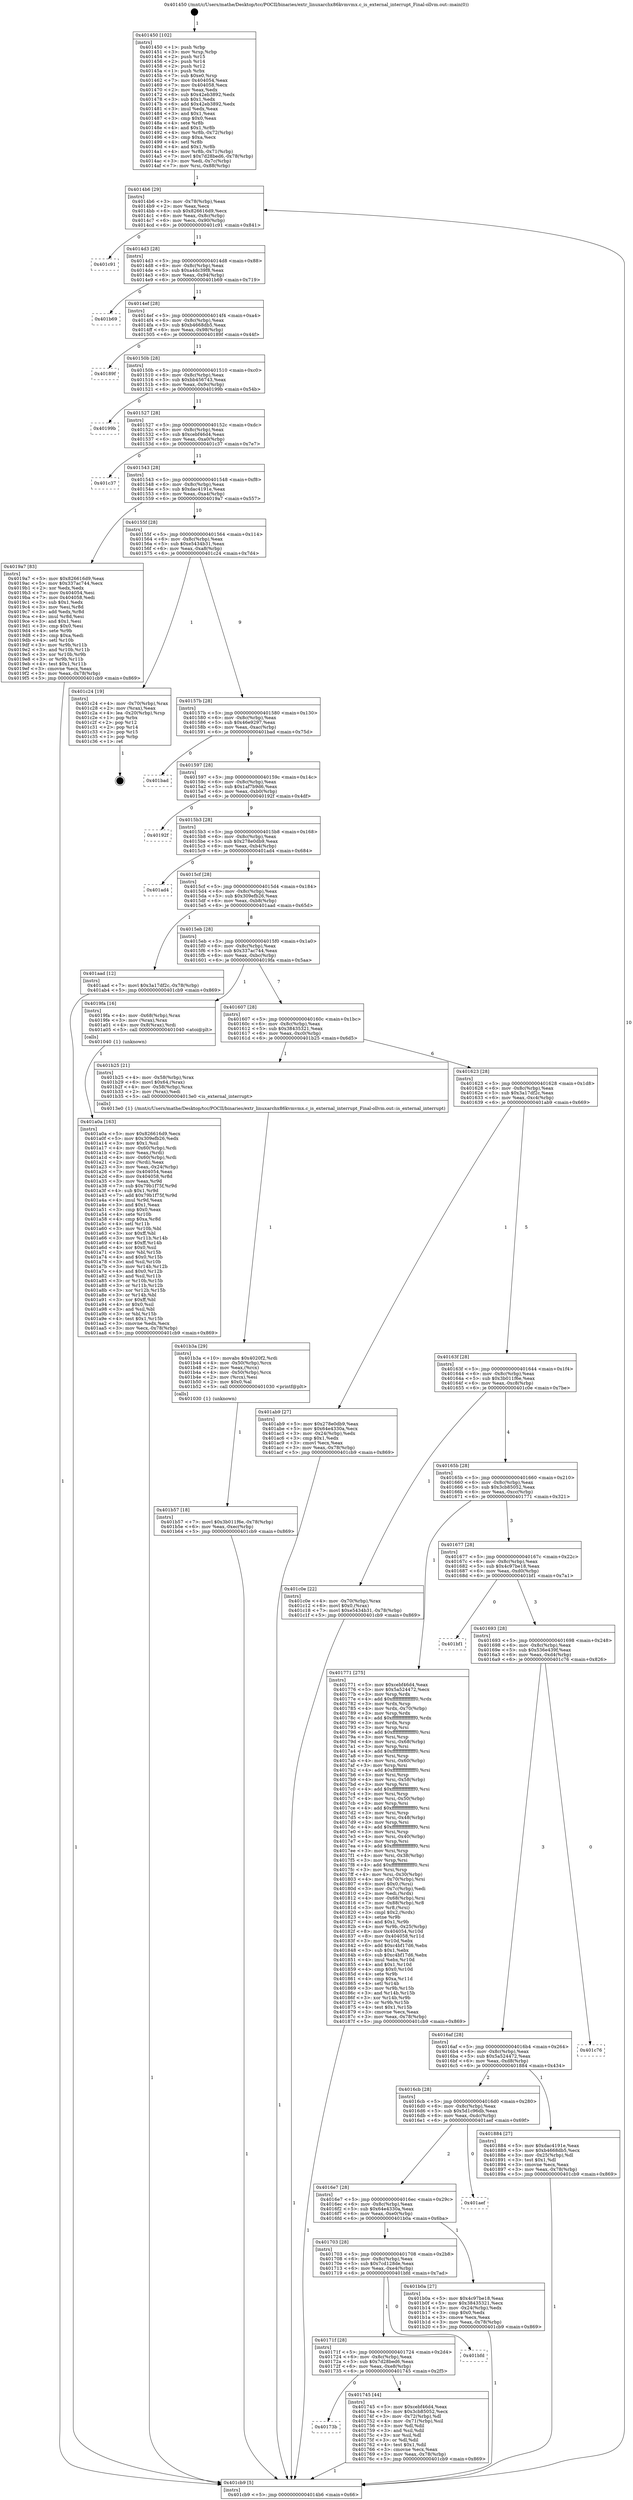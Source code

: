 digraph "0x401450" {
  label = "0x401450 (/mnt/c/Users/mathe/Desktop/tcc/POCII/binaries/extr_linuxarchx86kvmvmx.c_is_external_interrupt_Final-ollvm.out::main(0))"
  labelloc = "t"
  node[shape=record]

  Entry [label="",width=0.3,height=0.3,shape=circle,fillcolor=black,style=filled]
  "0x4014b6" [label="{
     0x4014b6 [29]\l
     | [instrs]\l
     &nbsp;&nbsp;0x4014b6 \<+3\>: mov -0x78(%rbp),%eax\l
     &nbsp;&nbsp;0x4014b9 \<+2\>: mov %eax,%ecx\l
     &nbsp;&nbsp;0x4014bb \<+6\>: sub $0x826616d9,%ecx\l
     &nbsp;&nbsp;0x4014c1 \<+6\>: mov %eax,-0x8c(%rbp)\l
     &nbsp;&nbsp;0x4014c7 \<+6\>: mov %ecx,-0x90(%rbp)\l
     &nbsp;&nbsp;0x4014cd \<+6\>: je 0000000000401c91 \<main+0x841\>\l
  }"]
  "0x401c91" [label="{
     0x401c91\l
  }", style=dashed]
  "0x4014d3" [label="{
     0x4014d3 [28]\l
     | [instrs]\l
     &nbsp;&nbsp;0x4014d3 \<+5\>: jmp 00000000004014d8 \<main+0x88\>\l
     &nbsp;&nbsp;0x4014d8 \<+6\>: mov -0x8c(%rbp),%eax\l
     &nbsp;&nbsp;0x4014de \<+5\>: sub $0xa4dc39f8,%eax\l
     &nbsp;&nbsp;0x4014e3 \<+6\>: mov %eax,-0x94(%rbp)\l
     &nbsp;&nbsp;0x4014e9 \<+6\>: je 0000000000401b69 \<main+0x719\>\l
  }"]
  Exit [label="",width=0.3,height=0.3,shape=circle,fillcolor=black,style=filled,peripheries=2]
  "0x401b69" [label="{
     0x401b69\l
  }", style=dashed]
  "0x4014ef" [label="{
     0x4014ef [28]\l
     | [instrs]\l
     &nbsp;&nbsp;0x4014ef \<+5\>: jmp 00000000004014f4 \<main+0xa4\>\l
     &nbsp;&nbsp;0x4014f4 \<+6\>: mov -0x8c(%rbp),%eax\l
     &nbsp;&nbsp;0x4014fa \<+5\>: sub $0xb4668db5,%eax\l
     &nbsp;&nbsp;0x4014ff \<+6\>: mov %eax,-0x98(%rbp)\l
     &nbsp;&nbsp;0x401505 \<+6\>: je 000000000040189f \<main+0x44f\>\l
  }"]
  "0x401b57" [label="{
     0x401b57 [18]\l
     | [instrs]\l
     &nbsp;&nbsp;0x401b57 \<+7\>: movl $0x3b011f6e,-0x78(%rbp)\l
     &nbsp;&nbsp;0x401b5e \<+6\>: mov %eax,-0xec(%rbp)\l
     &nbsp;&nbsp;0x401b64 \<+5\>: jmp 0000000000401cb9 \<main+0x869\>\l
  }"]
  "0x40189f" [label="{
     0x40189f\l
  }", style=dashed]
  "0x40150b" [label="{
     0x40150b [28]\l
     | [instrs]\l
     &nbsp;&nbsp;0x40150b \<+5\>: jmp 0000000000401510 \<main+0xc0\>\l
     &nbsp;&nbsp;0x401510 \<+6\>: mov -0x8c(%rbp),%eax\l
     &nbsp;&nbsp;0x401516 \<+5\>: sub $0xbb456743,%eax\l
     &nbsp;&nbsp;0x40151b \<+6\>: mov %eax,-0x9c(%rbp)\l
     &nbsp;&nbsp;0x401521 \<+6\>: je 000000000040199b \<main+0x54b\>\l
  }"]
  "0x401b3a" [label="{
     0x401b3a [29]\l
     | [instrs]\l
     &nbsp;&nbsp;0x401b3a \<+10\>: movabs $0x4020f2,%rdi\l
     &nbsp;&nbsp;0x401b44 \<+4\>: mov -0x50(%rbp),%rcx\l
     &nbsp;&nbsp;0x401b48 \<+2\>: mov %eax,(%rcx)\l
     &nbsp;&nbsp;0x401b4a \<+4\>: mov -0x50(%rbp),%rcx\l
     &nbsp;&nbsp;0x401b4e \<+2\>: mov (%rcx),%esi\l
     &nbsp;&nbsp;0x401b50 \<+2\>: mov $0x0,%al\l
     &nbsp;&nbsp;0x401b52 \<+5\>: call 0000000000401030 \<printf@plt\>\l
     | [calls]\l
     &nbsp;&nbsp;0x401030 \{1\} (unknown)\l
  }"]
  "0x40199b" [label="{
     0x40199b\l
  }", style=dashed]
  "0x401527" [label="{
     0x401527 [28]\l
     | [instrs]\l
     &nbsp;&nbsp;0x401527 \<+5\>: jmp 000000000040152c \<main+0xdc\>\l
     &nbsp;&nbsp;0x40152c \<+6\>: mov -0x8c(%rbp),%eax\l
     &nbsp;&nbsp;0x401532 \<+5\>: sub $0xcebf46d4,%eax\l
     &nbsp;&nbsp;0x401537 \<+6\>: mov %eax,-0xa0(%rbp)\l
     &nbsp;&nbsp;0x40153d \<+6\>: je 0000000000401c37 \<main+0x7e7\>\l
  }"]
  "0x401a0a" [label="{
     0x401a0a [163]\l
     | [instrs]\l
     &nbsp;&nbsp;0x401a0a \<+5\>: mov $0x826616d9,%ecx\l
     &nbsp;&nbsp;0x401a0f \<+5\>: mov $0x309efb26,%edx\l
     &nbsp;&nbsp;0x401a14 \<+3\>: mov $0x1,%sil\l
     &nbsp;&nbsp;0x401a17 \<+4\>: mov -0x60(%rbp),%rdi\l
     &nbsp;&nbsp;0x401a1b \<+2\>: mov %eax,(%rdi)\l
     &nbsp;&nbsp;0x401a1d \<+4\>: mov -0x60(%rbp),%rdi\l
     &nbsp;&nbsp;0x401a21 \<+2\>: mov (%rdi),%eax\l
     &nbsp;&nbsp;0x401a23 \<+3\>: mov %eax,-0x24(%rbp)\l
     &nbsp;&nbsp;0x401a26 \<+7\>: mov 0x404054,%eax\l
     &nbsp;&nbsp;0x401a2d \<+8\>: mov 0x404058,%r8d\l
     &nbsp;&nbsp;0x401a35 \<+3\>: mov %eax,%r9d\l
     &nbsp;&nbsp;0x401a38 \<+7\>: sub $0x79b1f75f,%r9d\l
     &nbsp;&nbsp;0x401a3f \<+4\>: sub $0x1,%r9d\l
     &nbsp;&nbsp;0x401a43 \<+7\>: add $0x79b1f75f,%r9d\l
     &nbsp;&nbsp;0x401a4a \<+4\>: imul %r9d,%eax\l
     &nbsp;&nbsp;0x401a4e \<+3\>: and $0x1,%eax\l
     &nbsp;&nbsp;0x401a51 \<+3\>: cmp $0x0,%eax\l
     &nbsp;&nbsp;0x401a54 \<+4\>: sete %r10b\l
     &nbsp;&nbsp;0x401a58 \<+4\>: cmp $0xa,%r8d\l
     &nbsp;&nbsp;0x401a5c \<+4\>: setl %r11b\l
     &nbsp;&nbsp;0x401a60 \<+3\>: mov %r10b,%bl\l
     &nbsp;&nbsp;0x401a63 \<+3\>: xor $0xff,%bl\l
     &nbsp;&nbsp;0x401a66 \<+3\>: mov %r11b,%r14b\l
     &nbsp;&nbsp;0x401a69 \<+4\>: xor $0xff,%r14b\l
     &nbsp;&nbsp;0x401a6d \<+4\>: xor $0x0,%sil\l
     &nbsp;&nbsp;0x401a71 \<+3\>: mov %bl,%r15b\l
     &nbsp;&nbsp;0x401a74 \<+4\>: and $0x0,%r15b\l
     &nbsp;&nbsp;0x401a78 \<+3\>: and %sil,%r10b\l
     &nbsp;&nbsp;0x401a7b \<+3\>: mov %r14b,%r12b\l
     &nbsp;&nbsp;0x401a7e \<+4\>: and $0x0,%r12b\l
     &nbsp;&nbsp;0x401a82 \<+3\>: and %sil,%r11b\l
     &nbsp;&nbsp;0x401a85 \<+3\>: or %r10b,%r15b\l
     &nbsp;&nbsp;0x401a88 \<+3\>: or %r11b,%r12b\l
     &nbsp;&nbsp;0x401a8b \<+3\>: xor %r12b,%r15b\l
     &nbsp;&nbsp;0x401a8e \<+3\>: or %r14b,%bl\l
     &nbsp;&nbsp;0x401a91 \<+3\>: xor $0xff,%bl\l
     &nbsp;&nbsp;0x401a94 \<+4\>: or $0x0,%sil\l
     &nbsp;&nbsp;0x401a98 \<+3\>: and %sil,%bl\l
     &nbsp;&nbsp;0x401a9b \<+3\>: or %bl,%r15b\l
     &nbsp;&nbsp;0x401a9e \<+4\>: test $0x1,%r15b\l
     &nbsp;&nbsp;0x401aa2 \<+3\>: cmovne %edx,%ecx\l
     &nbsp;&nbsp;0x401aa5 \<+3\>: mov %ecx,-0x78(%rbp)\l
     &nbsp;&nbsp;0x401aa8 \<+5\>: jmp 0000000000401cb9 \<main+0x869\>\l
  }"]
  "0x401c37" [label="{
     0x401c37\l
  }", style=dashed]
  "0x401543" [label="{
     0x401543 [28]\l
     | [instrs]\l
     &nbsp;&nbsp;0x401543 \<+5\>: jmp 0000000000401548 \<main+0xf8\>\l
     &nbsp;&nbsp;0x401548 \<+6\>: mov -0x8c(%rbp),%eax\l
     &nbsp;&nbsp;0x40154e \<+5\>: sub $0xdac4191e,%eax\l
     &nbsp;&nbsp;0x401553 \<+6\>: mov %eax,-0xa4(%rbp)\l
     &nbsp;&nbsp;0x401559 \<+6\>: je 00000000004019a7 \<main+0x557\>\l
  }"]
  "0x401450" [label="{
     0x401450 [102]\l
     | [instrs]\l
     &nbsp;&nbsp;0x401450 \<+1\>: push %rbp\l
     &nbsp;&nbsp;0x401451 \<+3\>: mov %rsp,%rbp\l
     &nbsp;&nbsp;0x401454 \<+2\>: push %r15\l
     &nbsp;&nbsp;0x401456 \<+2\>: push %r14\l
     &nbsp;&nbsp;0x401458 \<+2\>: push %r12\l
     &nbsp;&nbsp;0x40145a \<+1\>: push %rbx\l
     &nbsp;&nbsp;0x40145b \<+7\>: sub $0xe0,%rsp\l
     &nbsp;&nbsp;0x401462 \<+7\>: mov 0x404054,%eax\l
     &nbsp;&nbsp;0x401469 \<+7\>: mov 0x404058,%ecx\l
     &nbsp;&nbsp;0x401470 \<+2\>: mov %eax,%edx\l
     &nbsp;&nbsp;0x401472 \<+6\>: sub $0x42eb3892,%edx\l
     &nbsp;&nbsp;0x401478 \<+3\>: sub $0x1,%edx\l
     &nbsp;&nbsp;0x40147b \<+6\>: add $0x42eb3892,%edx\l
     &nbsp;&nbsp;0x401481 \<+3\>: imul %edx,%eax\l
     &nbsp;&nbsp;0x401484 \<+3\>: and $0x1,%eax\l
     &nbsp;&nbsp;0x401487 \<+3\>: cmp $0x0,%eax\l
     &nbsp;&nbsp;0x40148a \<+4\>: sete %r8b\l
     &nbsp;&nbsp;0x40148e \<+4\>: and $0x1,%r8b\l
     &nbsp;&nbsp;0x401492 \<+4\>: mov %r8b,-0x72(%rbp)\l
     &nbsp;&nbsp;0x401496 \<+3\>: cmp $0xa,%ecx\l
     &nbsp;&nbsp;0x401499 \<+4\>: setl %r8b\l
     &nbsp;&nbsp;0x40149d \<+4\>: and $0x1,%r8b\l
     &nbsp;&nbsp;0x4014a1 \<+4\>: mov %r8b,-0x71(%rbp)\l
     &nbsp;&nbsp;0x4014a5 \<+7\>: movl $0x7d28bed6,-0x78(%rbp)\l
     &nbsp;&nbsp;0x4014ac \<+3\>: mov %edi,-0x7c(%rbp)\l
     &nbsp;&nbsp;0x4014af \<+7\>: mov %rsi,-0x88(%rbp)\l
  }"]
  "0x4019a7" [label="{
     0x4019a7 [83]\l
     | [instrs]\l
     &nbsp;&nbsp;0x4019a7 \<+5\>: mov $0x826616d9,%eax\l
     &nbsp;&nbsp;0x4019ac \<+5\>: mov $0x337ac744,%ecx\l
     &nbsp;&nbsp;0x4019b1 \<+2\>: xor %edx,%edx\l
     &nbsp;&nbsp;0x4019b3 \<+7\>: mov 0x404054,%esi\l
     &nbsp;&nbsp;0x4019ba \<+7\>: mov 0x404058,%edi\l
     &nbsp;&nbsp;0x4019c1 \<+3\>: sub $0x1,%edx\l
     &nbsp;&nbsp;0x4019c4 \<+3\>: mov %esi,%r8d\l
     &nbsp;&nbsp;0x4019c7 \<+3\>: add %edx,%r8d\l
     &nbsp;&nbsp;0x4019ca \<+4\>: imul %r8d,%esi\l
     &nbsp;&nbsp;0x4019ce \<+3\>: and $0x1,%esi\l
     &nbsp;&nbsp;0x4019d1 \<+3\>: cmp $0x0,%esi\l
     &nbsp;&nbsp;0x4019d4 \<+4\>: sete %r9b\l
     &nbsp;&nbsp;0x4019d8 \<+3\>: cmp $0xa,%edi\l
     &nbsp;&nbsp;0x4019db \<+4\>: setl %r10b\l
     &nbsp;&nbsp;0x4019df \<+3\>: mov %r9b,%r11b\l
     &nbsp;&nbsp;0x4019e2 \<+3\>: and %r10b,%r11b\l
     &nbsp;&nbsp;0x4019e5 \<+3\>: xor %r10b,%r9b\l
     &nbsp;&nbsp;0x4019e8 \<+3\>: or %r9b,%r11b\l
     &nbsp;&nbsp;0x4019eb \<+4\>: test $0x1,%r11b\l
     &nbsp;&nbsp;0x4019ef \<+3\>: cmovne %ecx,%eax\l
     &nbsp;&nbsp;0x4019f2 \<+3\>: mov %eax,-0x78(%rbp)\l
     &nbsp;&nbsp;0x4019f5 \<+5\>: jmp 0000000000401cb9 \<main+0x869\>\l
  }"]
  "0x40155f" [label="{
     0x40155f [28]\l
     | [instrs]\l
     &nbsp;&nbsp;0x40155f \<+5\>: jmp 0000000000401564 \<main+0x114\>\l
     &nbsp;&nbsp;0x401564 \<+6\>: mov -0x8c(%rbp),%eax\l
     &nbsp;&nbsp;0x40156a \<+5\>: sub $0xe5434b31,%eax\l
     &nbsp;&nbsp;0x40156f \<+6\>: mov %eax,-0xa8(%rbp)\l
     &nbsp;&nbsp;0x401575 \<+6\>: je 0000000000401c24 \<main+0x7d4\>\l
  }"]
  "0x401cb9" [label="{
     0x401cb9 [5]\l
     | [instrs]\l
     &nbsp;&nbsp;0x401cb9 \<+5\>: jmp 00000000004014b6 \<main+0x66\>\l
  }"]
  "0x401c24" [label="{
     0x401c24 [19]\l
     | [instrs]\l
     &nbsp;&nbsp;0x401c24 \<+4\>: mov -0x70(%rbp),%rax\l
     &nbsp;&nbsp;0x401c28 \<+2\>: mov (%rax),%eax\l
     &nbsp;&nbsp;0x401c2a \<+4\>: lea -0x20(%rbp),%rsp\l
     &nbsp;&nbsp;0x401c2e \<+1\>: pop %rbx\l
     &nbsp;&nbsp;0x401c2f \<+2\>: pop %r12\l
     &nbsp;&nbsp;0x401c31 \<+2\>: pop %r14\l
     &nbsp;&nbsp;0x401c33 \<+2\>: pop %r15\l
     &nbsp;&nbsp;0x401c35 \<+1\>: pop %rbp\l
     &nbsp;&nbsp;0x401c36 \<+1\>: ret\l
  }"]
  "0x40157b" [label="{
     0x40157b [28]\l
     | [instrs]\l
     &nbsp;&nbsp;0x40157b \<+5\>: jmp 0000000000401580 \<main+0x130\>\l
     &nbsp;&nbsp;0x401580 \<+6\>: mov -0x8c(%rbp),%eax\l
     &nbsp;&nbsp;0x401586 \<+5\>: sub $0x46e9297,%eax\l
     &nbsp;&nbsp;0x40158b \<+6\>: mov %eax,-0xac(%rbp)\l
     &nbsp;&nbsp;0x401591 \<+6\>: je 0000000000401bad \<main+0x75d\>\l
  }"]
  "0x40173b" [label="{
     0x40173b\l
  }", style=dashed]
  "0x401bad" [label="{
     0x401bad\l
  }", style=dashed]
  "0x401597" [label="{
     0x401597 [28]\l
     | [instrs]\l
     &nbsp;&nbsp;0x401597 \<+5\>: jmp 000000000040159c \<main+0x14c\>\l
     &nbsp;&nbsp;0x40159c \<+6\>: mov -0x8c(%rbp),%eax\l
     &nbsp;&nbsp;0x4015a2 \<+5\>: sub $0x1af7b9d6,%eax\l
     &nbsp;&nbsp;0x4015a7 \<+6\>: mov %eax,-0xb0(%rbp)\l
     &nbsp;&nbsp;0x4015ad \<+6\>: je 000000000040192f \<main+0x4df\>\l
  }"]
  "0x401745" [label="{
     0x401745 [44]\l
     | [instrs]\l
     &nbsp;&nbsp;0x401745 \<+5\>: mov $0xcebf46d4,%eax\l
     &nbsp;&nbsp;0x40174a \<+5\>: mov $0x3cb85052,%ecx\l
     &nbsp;&nbsp;0x40174f \<+3\>: mov -0x72(%rbp),%dl\l
     &nbsp;&nbsp;0x401752 \<+4\>: mov -0x71(%rbp),%sil\l
     &nbsp;&nbsp;0x401756 \<+3\>: mov %dl,%dil\l
     &nbsp;&nbsp;0x401759 \<+3\>: and %sil,%dil\l
     &nbsp;&nbsp;0x40175c \<+3\>: xor %sil,%dl\l
     &nbsp;&nbsp;0x40175f \<+3\>: or %dl,%dil\l
     &nbsp;&nbsp;0x401762 \<+4\>: test $0x1,%dil\l
     &nbsp;&nbsp;0x401766 \<+3\>: cmovne %ecx,%eax\l
     &nbsp;&nbsp;0x401769 \<+3\>: mov %eax,-0x78(%rbp)\l
     &nbsp;&nbsp;0x40176c \<+5\>: jmp 0000000000401cb9 \<main+0x869\>\l
  }"]
  "0x40192f" [label="{
     0x40192f\l
  }", style=dashed]
  "0x4015b3" [label="{
     0x4015b3 [28]\l
     | [instrs]\l
     &nbsp;&nbsp;0x4015b3 \<+5\>: jmp 00000000004015b8 \<main+0x168\>\l
     &nbsp;&nbsp;0x4015b8 \<+6\>: mov -0x8c(%rbp),%eax\l
     &nbsp;&nbsp;0x4015be \<+5\>: sub $0x278e0db9,%eax\l
     &nbsp;&nbsp;0x4015c3 \<+6\>: mov %eax,-0xb4(%rbp)\l
     &nbsp;&nbsp;0x4015c9 \<+6\>: je 0000000000401ad4 \<main+0x684\>\l
  }"]
  "0x40171f" [label="{
     0x40171f [28]\l
     | [instrs]\l
     &nbsp;&nbsp;0x40171f \<+5\>: jmp 0000000000401724 \<main+0x2d4\>\l
     &nbsp;&nbsp;0x401724 \<+6\>: mov -0x8c(%rbp),%eax\l
     &nbsp;&nbsp;0x40172a \<+5\>: sub $0x7d28bed6,%eax\l
     &nbsp;&nbsp;0x40172f \<+6\>: mov %eax,-0xe8(%rbp)\l
     &nbsp;&nbsp;0x401735 \<+6\>: je 0000000000401745 \<main+0x2f5\>\l
  }"]
  "0x401ad4" [label="{
     0x401ad4\l
  }", style=dashed]
  "0x4015cf" [label="{
     0x4015cf [28]\l
     | [instrs]\l
     &nbsp;&nbsp;0x4015cf \<+5\>: jmp 00000000004015d4 \<main+0x184\>\l
     &nbsp;&nbsp;0x4015d4 \<+6\>: mov -0x8c(%rbp),%eax\l
     &nbsp;&nbsp;0x4015da \<+5\>: sub $0x309efb26,%eax\l
     &nbsp;&nbsp;0x4015df \<+6\>: mov %eax,-0xb8(%rbp)\l
     &nbsp;&nbsp;0x4015e5 \<+6\>: je 0000000000401aad \<main+0x65d\>\l
  }"]
  "0x401bfd" [label="{
     0x401bfd\l
  }", style=dashed]
  "0x401aad" [label="{
     0x401aad [12]\l
     | [instrs]\l
     &nbsp;&nbsp;0x401aad \<+7\>: movl $0x3a17df2c,-0x78(%rbp)\l
     &nbsp;&nbsp;0x401ab4 \<+5\>: jmp 0000000000401cb9 \<main+0x869\>\l
  }"]
  "0x4015eb" [label="{
     0x4015eb [28]\l
     | [instrs]\l
     &nbsp;&nbsp;0x4015eb \<+5\>: jmp 00000000004015f0 \<main+0x1a0\>\l
     &nbsp;&nbsp;0x4015f0 \<+6\>: mov -0x8c(%rbp),%eax\l
     &nbsp;&nbsp;0x4015f6 \<+5\>: sub $0x337ac744,%eax\l
     &nbsp;&nbsp;0x4015fb \<+6\>: mov %eax,-0xbc(%rbp)\l
     &nbsp;&nbsp;0x401601 \<+6\>: je 00000000004019fa \<main+0x5aa\>\l
  }"]
  "0x401703" [label="{
     0x401703 [28]\l
     | [instrs]\l
     &nbsp;&nbsp;0x401703 \<+5\>: jmp 0000000000401708 \<main+0x2b8\>\l
     &nbsp;&nbsp;0x401708 \<+6\>: mov -0x8c(%rbp),%eax\l
     &nbsp;&nbsp;0x40170e \<+5\>: sub $0x7cd128de,%eax\l
     &nbsp;&nbsp;0x401713 \<+6\>: mov %eax,-0xe4(%rbp)\l
     &nbsp;&nbsp;0x401719 \<+6\>: je 0000000000401bfd \<main+0x7ad\>\l
  }"]
  "0x4019fa" [label="{
     0x4019fa [16]\l
     | [instrs]\l
     &nbsp;&nbsp;0x4019fa \<+4\>: mov -0x68(%rbp),%rax\l
     &nbsp;&nbsp;0x4019fe \<+3\>: mov (%rax),%rax\l
     &nbsp;&nbsp;0x401a01 \<+4\>: mov 0x8(%rax),%rdi\l
     &nbsp;&nbsp;0x401a05 \<+5\>: call 0000000000401040 \<atoi@plt\>\l
     | [calls]\l
     &nbsp;&nbsp;0x401040 \{1\} (unknown)\l
  }"]
  "0x401607" [label="{
     0x401607 [28]\l
     | [instrs]\l
     &nbsp;&nbsp;0x401607 \<+5\>: jmp 000000000040160c \<main+0x1bc\>\l
     &nbsp;&nbsp;0x40160c \<+6\>: mov -0x8c(%rbp),%eax\l
     &nbsp;&nbsp;0x401612 \<+5\>: sub $0x38435321,%eax\l
     &nbsp;&nbsp;0x401617 \<+6\>: mov %eax,-0xc0(%rbp)\l
     &nbsp;&nbsp;0x40161d \<+6\>: je 0000000000401b25 \<main+0x6d5\>\l
  }"]
  "0x401b0a" [label="{
     0x401b0a [27]\l
     | [instrs]\l
     &nbsp;&nbsp;0x401b0a \<+5\>: mov $0x4c97be18,%eax\l
     &nbsp;&nbsp;0x401b0f \<+5\>: mov $0x38435321,%ecx\l
     &nbsp;&nbsp;0x401b14 \<+3\>: mov -0x24(%rbp),%edx\l
     &nbsp;&nbsp;0x401b17 \<+3\>: cmp $0x0,%edx\l
     &nbsp;&nbsp;0x401b1a \<+3\>: cmove %ecx,%eax\l
     &nbsp;&nbsp;0x401b1d \<+3\>: mov %eax,-0x78(%rbp)\l
     &nbsp;&nbsp;0x401b20 \<+5\>: jmp 0000000000401cb9 \<main+0x869\>\l
  }"]
  "0x401b25" [label="{
     0x401b25 [21]\l
     | [instrs]\l
     &nbsp;&nbsp;0x401b25 \<+4\>: mov -0x58(%rbp),%rax\l
     &nbsp;&nbsp;0x401b29 \<+6\>: movl $0x64,(%rax)\l
     &nbsp;&nbsp;0x401b2f \<+4\>: mov -0x58(%rbp),%rax\l
     &nbsp;&nbsp;0x401b33 \<+2\>: mov (%rax),%edi\l
     &nbsp;&nbsp;0x401b35 \<+5\>: call 00000000004013e0 \<is_external_interrupt\>\l
     | [calls]\l
     &nbsp;&nbsp;0x4013e0 \{1\} (/mnt/c/Users/mathe/Desktop/tcc/POCII/binaries/extr_linuxarchx86kvmvmx.c_is_external_interrupt_Final-ollvm.out::is_external_interrupt)\l
  }"]
  "0x401623" [label="{
     0x401623 [28]\l
     | [instrs]\l
     &nbsp;&nbsp;0x401623 \<+5\>: jmp 0000000000401628 \<main+0x1d8\>\l
     &nbsp;&nbsp;0x401628 \<+6\>: mov -0x8c(%rbp),%eax\l
     &nbsp;&nbsp;0x40162e \<+5\>: sub $0x3a17df2c,%eax\l
     &nbsp;&nbsp;0x401633 \<+6\>: mov %eax,-0xc4(%rbp)\l
     &nbsp;&nbsp;0x401639 \<+6\>: je 0000000000401ab9 \<main+0x669\>\l
  }"]
  "0x4016e7" [label="{
     0x4016e7 [28]\l
     | [instrs]\l
     &nbsp;&nbsp;0x4016e7 \<+5\>: jmp 00000000004016ec \<main+0x29c\>\l
     &nbsp;&nbsp;0x4016ec \<+6\>: mov -0x8c(%rbp),%eax\l
     &nbsp;&nbsp;0x4016f2 \<+5\>: sub $0x64e4330a,%eax\l
     &nbsp;&nbsp;0x4016f7 \<+6\>: mov %eax,-0xe0(%rbp)\l
     &nbsp;&nbsp;0x4016fd \<+6\>: je 0000000000401b0a \<main+0x6ba\>\l
  }"]
  "0x401ab9" [label="{
     0x401ab9 [27]\l
     | [instrs]\l
     &nbsp;&nbsp;0x401ab9 \<+5\>: mov $0x278e0db9,%eax\l
     &nbsp;&nbsp;0x401abe \<+5\>: mov $0x64e4330a,%ecx\l
     &nbsp;&nbsp;0x401ac3 \<+3\>: mov -0x24(%rbp),%edx\l
     &nbsp;&nbsp;0x401ac6 \<+3\>: cmp $0x1,%edx\l
     &nbsp;&nbsp;0x401ac9 \<+3\>: cmovl %ecx,%eax\l
     &nbsp;&nbsp;0x401acc \<+3\>: mov %eax,-0x78(%rbp)\l
     &nbsp;&nbsp;0x401acf \<+5\>: jmp 0000000000401cb9 \<main+0x869\>\l
  }"]
  "0x40163f" [label="{
     0x40163f [28]\l
     | [instrs]\l
     &nbsp;&nbsp;0x40163f \<+5\>: jmp 0000000000401644 \<main+0x1f4\>\l
     &nbsp;&nbsp;0x401644 \<+6\>: mov -0x8c(%rbp),%eax\l
     &nbsp;&nbsp;0x40164a \<+5\>: sub $0x3b011f6e,%eax\l
     &nbsp;&nbsp;0x40164f \<+6\>: mov %eax,-0xc8(%rbp)\l
     &nbsp;&nbsp;0x401655 \<+6\>: je 0000000000401c0e \<main+0x7be\>\l
  }"]
  "0x401aef" [label="{
     0x401aef\l
  }", style=dashed]
  "0x401c0e" [label="{
     0x401c0e [22]\l
     | [instrs]\l
     &nbsp;&nbsp;0x401c0e \<+4\>: mov -0x70(%rbp),%rax\l
     &nbsp;&nbsp;0x401c12 \<+6\>: movl $0x0,(%rax)\l
     &nbsp;&nbsp;0x401c18 \<+7\>: movl $0xe5434b31,-0x78(%rbp)\l
     &nbsp;&nbsp;0x401c1f \<+5\>: jmp 0000000000401cb9 \<main+0x869\>\l
  }"]
  "0x40165b" [label="{
     0x40165b [28]\l
     | [instrs]\l
     &nbsp;&nbsp;0x40165b \<+5\>: jmp 0000000000401660 \<main+0x210\>\l
     &nbsp;&nbsp;0x401660 \<+6\>: mov -0x8c(%rbp),%eax\l
     &nbsp;&nbsp;0x401666 \<+5\>: sub $0x3cb85052,%eax\l
     &nbsp;&nbsp;0x40166b \<+6\>: mov %eax,-0xcc(%rbp)\l
     &nbsp;&nbsp;0x401671 \<+6\>: je 0000000000401771 \<main+0x321\>\l
  }"]
  "0x4016cb" [label="{
     0x4016cb [28]\l
     | [instrs]\l
     &nbsp;&nbsp;0x4016cb \<+5\>: jmp 00000000004016d0 \<main+0x280\>\l
     &nbsp;&nbsp;0x4016d0 \<+6\>: mov -0x8c(%rbp),%eax\l
     &nbsp;&nbsp;0x4016d6 \<+5\>: sub $0x5d1c96db,%eax\l
     &nbsp;&nbsp;0x4016db \<+6\>: mov %eax,-0xdc(%rbp)\l
     &nbsp;&nbsp;0x4016e1 \<+6\>: je 0000000000401aef \<main+0x69f\>\l
  }"]
  "0x401771" [label="{
     0x401771 [275]\l
     | [instrs]\l
     &nbsp;&nbsp;0x401771 \<+5\>: mov $0xcebf46d4,%eax\l
     &nbsp;&nbsp;0x401776 \<+5\>: mov $0x5a524472,%ecx\l
     &nbsp;&nbsp;0x40177b \<+3\>: mov %rsp,%rdx\l
     &nbsp;&nbsp;0x40177e \<+4\>: add $0xfffffffffffffff0,%rdx\l
     &nbsp;&nbsp;0x401782 \<+3\>: mov %rdx,%rsp\l
     &nbsp;&nbsp;0x401785 \<+4\>: mov %rdx,-0x70(%rbp)\l
     &nbsp;&nbsp;0x401789 \<+3\>: mov %rsp,%rdx\l
     &nbsp;&nbsp;0x40178c \<+4\>: add $0xfffffffffffffff0,%rdx\l
     &nbsp;&nbsp;0x401790 \<+3\>: mov %rdx,%rsp\l
     &nbsp;&nbsp;0x401793 \<+3\>: mov %rsp,%rsi\l
     &nbsp;&nbsp;0x401796 \<+4\>: add $0xfffffffffffffff0,%rsi\l
     &nbsp;&nbsp;0x40179a \<+3\>: mov %rsi,%rsp\l
     &nbsp;&nbsp;0x40179d \<+4\>: mov %rsi,-0x68(%rbp)\l
     &nbsp;&nbsp;0x4017a1 \<+3\>: mov %rsp,%rsi\l
     &nbsp;&nbsp;0x4017a4 \<+4\>: add $0xfffffffffffffff0,%rsi\l
     &nbsp;&nbsp;0x4017a8 \<+3\>: mov %rsi,%rsp\l
     &nbsp;&nbsp;0x4017ab \<+4\>: mov %rsi,-0x60(%rbp)\l
     &nbsp;&nbsp;0x4017af \<+3\>: mov %rsp,%rsi\l
     &nbsp;&nbsp;0x4017b2 \<+4\>: add $0xfffffffffffffff0,%rsi\l
     &nbsp;&nbsp;0x4017b6 \<+3\>: mov %rsi,%rsp\l
     &nbsp;&nbsp;0x4017b9 \<+4\>: mov %rsi,-0x58(%rbp)\l
     &nbsp;&nbsp;0x4017bd \<+3\>: mov %rsp,%rsi\l
     &nbsp;&nbsp;0x4017c0 \<+4\>: add $0xfffffffffffffff0,%rsi\l
     &nbsp;&nbsp;0x4017c4 \<+3\>: mov %rsi,%rsp\l
     &nbsp;&nbsp;0x4017c7 \<+4\>: mov %rsi,-0x50(%rbp)\l
     &nbsp;&nbsp;0x4017cb \<+3\>: mov %rsp,%rsi\l
     &nbsp;&nbsp;0x4017ce \<+4\>: add $0xfffffffffffffff0,%rsi\l
     &nbsp;&nbsp;0x4017d2 \<+3\>: mov %rsi,%rsp\l
     &nbsp;&nbsp;0x4017d5 \<+4\>: mov %rsi,-0x48(%rbp)\l
     &nbsp;&nbsp;0x4017d9 \<+3\>: mov %rsp,%rsi\l
     &nbsp;&nbsp;0x4017dc \<+4\>: add $0xfffffffffffffff0,%rsi\l
     &nbsp;&nbsp;0x4017e0 \<+3\>: mov %rsi,%rsp\l
     &nbsp;&nbsp;0x4017e3 \<+4\>: mov %rsi,-0x40(%rbp)\l
     &nbsp;&nbsp;0x4017e7 \<+3\>: mov %rsp,%rsi\l
     &nbsp;&nbsp;0x4017ea \<+4\>: add $0xfffffffffffffff0,%rsi\l
     &nbsp;&nbsp;0x4017ee \<+3\>: mov %rsi,%rsp\l
     &nbsp;&nbsp;0x4017f1 \<+4\>: mov %rsi,-0x38(%rbp)\l
     &nbsp;&nbsp;0x4017f5 \<+3\>: mov %rsp,%rsi\l
     &nbsp;&nbsp;0x4017f8 \<+4\>: add $0xfffffffffffffff0,%rsi\l
     &nbsp;&nbsp;0x4017fc \<+3\>: mov %rsi,%rsp\l
     &nbsp;&nbsp;0x4017ff \<+4\>: mov %rsi,-0x30(%rbp)\l
     &nbsp;&nbsp;0x401803 \<+4\>: mov -0x70(%rbp),%rsi\l
     &nbsp;&nbsp;0x401807 \<+6\>: movl $0x0,(%rsi)\l
     &nbsp;&nbsp;0x40180d \<+3\>: mov -0x7c(%rbp),%edi\l
     &nbsp;&nbsp;0x401810 \<+2\>: mov %edi,(%rdx)\l
     &nbsp;&nbsp;0x401812 \<+4\>: mov -0x68(%rbp),%rsi\l
     &nbsp;&nbsp;0x401816 \<+7\>: mov -0x88(%rbp),%r8\l
     &nbsp;&nbsp;0x40181d \<+3\>: mov %r8,(%rsi)\l
     &nbsp;&nbsp;0x401820 \<+3\>: cmpl $0x2,(%rdx)\l
     &nbsp;&nbsp;0x401823 \<+4\>: setne %r9b\l
     &nbsp;&nbsp;0x401827 \<+4\>: and $0x1,%r9b\l
     &nbsp;&nbsp;0x40182b \<+4\>: mov %r9b,-0x25(%rbp)\l
     &nbsp;&nbsp;0x40182f \<+8\>: mov 0x404054,%r10d\l
     &nbsp;&nbsp;0x401837 \<+8\>: mov 0x404058,%r11d\l
     &nbsp;&nbsp;0x40183f \<+3\>: mov %r10d,%ebx\l
     &nbsp;&nbsp;0x401842 \<+6\>: add $0xc4bf17d6,%ebx\l
     &nbsp;&nbsp;0x401848 \<+3\>: sub $0x1,%ebx\l
     &nbsp;&nbsp;0x40184b \<+6\>: sub $0xc4bf17d6,%ebx\l
     &nbsp;&nbsp;0x401851 \<+4\>: imul %ebx,%r10d\l
     &nbsp;&nbsp;0x401855 \<+4\>: and $0x1,%r10d\l
     &nbsp;&nbsp;0x401859 \<+4\>: cmp $0x0,%r10d\l
     &nbsp;&nbsp;0x40185d \<+4\>: sete %r9b\l
     &nbsp;&nbsp;0x401861 \<+4\>: cmp $0xa,%r11d\l
     &nbsp;&nbsp;0x401865 \<+4\>: setl %r14b\l
     &nbsp;&nbsp;0x401869 \<+3\>: mov %r9b,%r15b\l
     &nbsp;&nbsp;0x40186c \<+3\>: and %r14b,%r15b\l
     &nbsp;&nbsp;0x40186f \<+3\>: xor %r14b,%r9b\l
     &nbsp;&nbsp;0x401872 \<+3\>: or %r9b,%r15b\l
     &nbsp;&nbsp;0x401875 \<+4\>: test $0x1,%r15b\l
     &nbsp;&nbsp;0x401879 \<+3\>: cmovne %ecx,%eax\l
     &nbsp;&nbsp;0x40187c \<+3\>: mov %eax,-0x78(%rbp)\l
     &nbsp;&nbsp;0x40187f \<+5\>: jmp 0000000000401cb9 \<main+0x869\>\l
  }"]
  "0x401677" [label="{
     0x401677 [28]\l
     | [instrs]\l
     &nbsp;&nbsp;0x401677 \<+5\>: jmp 000000000040167c \<main+0x22c\>\l
     &nbsp;&nbsp;0x40167c \<+6\>: mov -0x8c(%rbp),%eax\l
     &nbsp;&nbsp;0x401682 \<+5\>: sub $0x4c97be18,%eax\l
     &nbsp;&nbsp;0x401687 \<+6\>: mov %eax,-0xd0(%rbp)\l
     &nbsp;&nbsp;0x40168d \<+6\>: je 0000000000401bf1 \<main+0x7a1\>\l
  }"]
  "0x401884" [label="{
     0x401884 [27]\l
     | [instrs]\l
     &nbsp;&nbsp;0x401884 \<+5\>: mov $0xdac4191e,%eax\l
     &nbsp;&nbsp;0x401889 \<+5\>: mov $0xb4668db5,%ecx\l
     &nbsp;&nbsp;0x40188e \<+3\>: mov -0x25(%rbp),%dl\l
     &nbsp;&nbsp;0x401891 \<+3\>: test $0x1,%dl\l
     &nbsp;&nbsp;0x401894 \<+3\>: cmovne %ecx,%eax\l
     &nbsp;&nbsp;0x401897 \<+3\>: mov %eax,-0x78(%rbp)\l
     &nbsp;&nbsp;0x40189a \<+5\>: jmp 0000000000401cb9 \<main+0x869\>\l
  }"]
  "0x401bf1" [label="{
     0x401bf1\l
  }", style=dashed]
  "0x401693" [label="{
     0x401693 [28]\l
     | [instrs]\l
     &nbsp;&nbsp;0x401693 \<+5\>: jmp 0000000000401698 \<main+0x248\>\l
     &nbsp;&nbsp;0x401698 \<+6\>: mov -0x8c(%rbp),%eax\l
     &nbsp;&nbsp;0x40169e \<+5\>: sub $0x536e439f,%eax\l
     &nbsp;&nbsp;0x4016a3 \<+6\>: mov %eax,-0xd4(%rbp)\l
     &nbsp;&nbsp;0x4016a9 \<+6\>: je 0000000000401c76 \<main+0x826\>\l
  }"]
  "0x4016af" [label="{
     0x4016af [28]\l
     | [instrs]\l
     &nbsp;&nbsp;0x4016af \<+5\>: jmp 00000000004016b4 \<main+0x264\>\l
     &nbsp;&nbsp;0x4016b4 \<+6\>: mov -0x8c(%rbp),%eax\l
     &nbsp;&nbsp;0x4016ba \<+5\>: sub $0x5a524472,%eax\l
     &nbsp;&nbsp;0x4016bf \<+6\>: mov %eax,-0xd8(%rbp)\l
     &nbsp;&nbsp;0x4016c5 \<+6\>: je 0000000000401884 \<main+0x434\>\l
  }"]
  "0x401c76" [label="{
     0x401c76\l
  }", style=dashed]
  Entry -> "0x401450" [label=" 1"]
  "0x4014b6" -> "0x401c91" [label=" 0"]
  "0x4014b6" -> "0x4014d3" [label=" 11"]
  "0x401c24" -> Exit [label=" 1"]
  "0x4014d3" -> "0x401b69" [label=" 0"]
  "0x4014d3" -> "0x4014ef" [label=" 11"]
  "0x401c0e" -> "0x401cb9" [label=" 1"]
  "0x4014ef" -> "0x40189f" [label=" 0"]
  "0x4014ef" -> "0x40150b" [label=" 11"]
  "0x401b57" -> "0x401cb9" [label=" 1"]
  "0x40150b" -> "0x40199b" [label=" 0"]
  "0x40150b" -> "0x401527" [label=" 11"]
  "0x401b3a" -> "0x401b57" [label=" 1"]
  "0x401527" -> "0x401c37" [label=" 0"]
  "0x401527" -> "0x401543" [label=" 11"]
  "0x401b25" -> "0x401b3a" [label=" 1"]
  "0x401543" -> "0x4019a7" [label=" 1"]
  "0x401543" -> "0x40155f" [label=" 10"]
  "0x401ab9" -> "0x401cb9" [label=" 1"]
  "0x40155f" -> "0x401c24" [label=" 1"]
  "0x40155f" -> "0x40157b" [label=" 9"]
  "0x401aad" -> "0x401cb9" [label=" 1"]
  "0x40157b" -> "0x401bad" [label=" 0"]
  "0x40157b" -> "0x401597" [label=" 9"]
  "0x401a0a" -> "0x401cb9" [label=" 1"]
  "0x401597" -> "0x40192f" [label=" 0"]
  "0x401597" -> "0x4015b3" [label=" 9"]
  "0x4019fa" -> "0x401a0a" [label=" 1"]
  "0x4015b3" -> "0x401ad4" [label=" 0"]
  "0x4015b3" -> "0x4015cf" [label=" 9"]
  "0x401884" -> "0x401cb9" [label=" 1"]
  "0x4015cf" -> "0x401aad" [label=" 1"]
  "0x4015cf" -> "0x4015eb" [label=" 8"]
  "0x401771" -> "0x401cb9" [label=" 1"]
  "0x4015eb" -> "0x4019fa" [label=" 1"]
  "0x4015eb" -> "0x401607" [label=" 7"]
  "0x401cb9" -> "0x4014b6" [label=" 10"]
  "0x401607" -> "0x401b25" [label=" 1"]
  "0x401607" -> "0x401623" [label=" 6"]
  "0x401450" -> "0x4014b6" [label=" 1"]
  "0x401623" -> "0x401ab9" [label=" 1"]
  "0x401623" -> "0x40163f" [label=" 5"]
  "0x40171f" -> "0x40173b" [label=" 0"]
  "0x40163f" -> "0x401c0e" [label=" 1"]
  "0x40163f" -> "0x40165b" [label=" 4"]
  "0x40171f" -> "0x401745" [label=" 1"]
  "0x40165b" -> "0x401771" [label=" 1"]
  "0x40165b" -> "0x401677" [label=" 3"]
  "0x401703" -> "0x40171f" [label=" 1"]
  "0x401677" -> "0x401bf1" [label=" 0"]
  "0x401677" -> "0x401693" [label=" 3"]
  "0x401703" -> "0x401bfd" [label=" 0"]
  "0x401693" -> "0x401c76" [label=" 0"]
  "0x401693" -> "0x4016af" [label=" 3"]
  "0x401b0a" -> "0x401cb9" [label=" 1"]
  "0x4016af" -> "0x401884" [label=" 1"]
  "0x4016af" -> "0x4016cb" [label=" 2"]
  "0x4019a7" -> "0x401cb9" [label=" 1"]
  "0x4016cb" -> "0x401aef" [label=" 0"]
  "0x4016cb" -> "0x4016e7" [label=" 2"]
  "0x401745" -> "0x401cb9" [label=" 1"]
  "0x4016e7" -> "0x401b0a" [label=" 1"]
  "0x4016e7" -> "0x401703" [label=" 1"]
}
